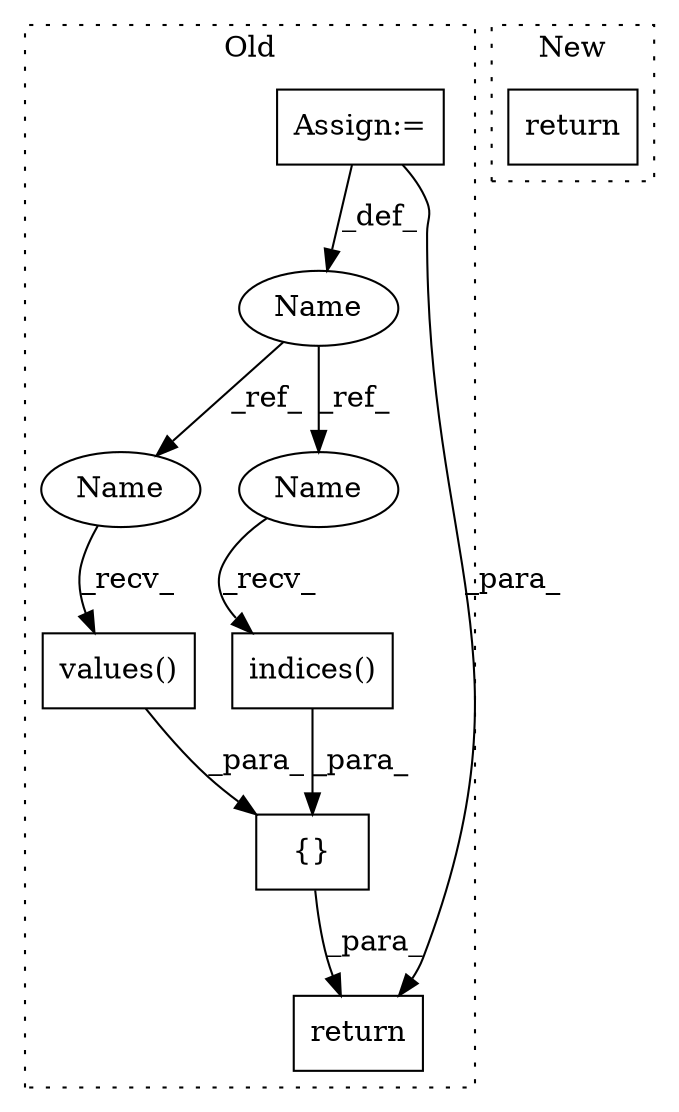 digraph G {
subgraph cluster0 {
1 [label="indices()" a="75" s="745" l="11" shape="box"];
3 [label="{}" a="59" s="744,811" l="1,0" shape="box"];
4 [label="values()" a="75" s="758" l="10" shape="box"];
5 [label="Name" a="87" s="708" l="1" shape="ellipse"];
6 [label="Assign:=" a="68" s="709" l="3" shape="box"];
7 [label="return" a="93" s="737" l="7" shape="box"];
8 [label="Name" a="87" s="758" l="1" shape="ellipse"];
9 [label="Name" a="87" s="745" l="1" shape="ellipse"];
label = "Old";
style="dotted";
}
subgraph cluster1 {
2 [label="return" a="93" s="537" l="7" shape="box"];
label = "New";
style="dotted";
}
1 -> 3 [label="_para_"];
3 -> 7 [label="_para_"];
4 -> 3 [label="_para_"];
5 -> 9 [label="_ref_"];
5 -> 8 [label="_ref_"];
6 -> 7 [label="_para_"];
6 -> 5 [label="_def_"];
8 -> 4 [label="_recv_"];
9 -> 1 [label="_recv_"];
}